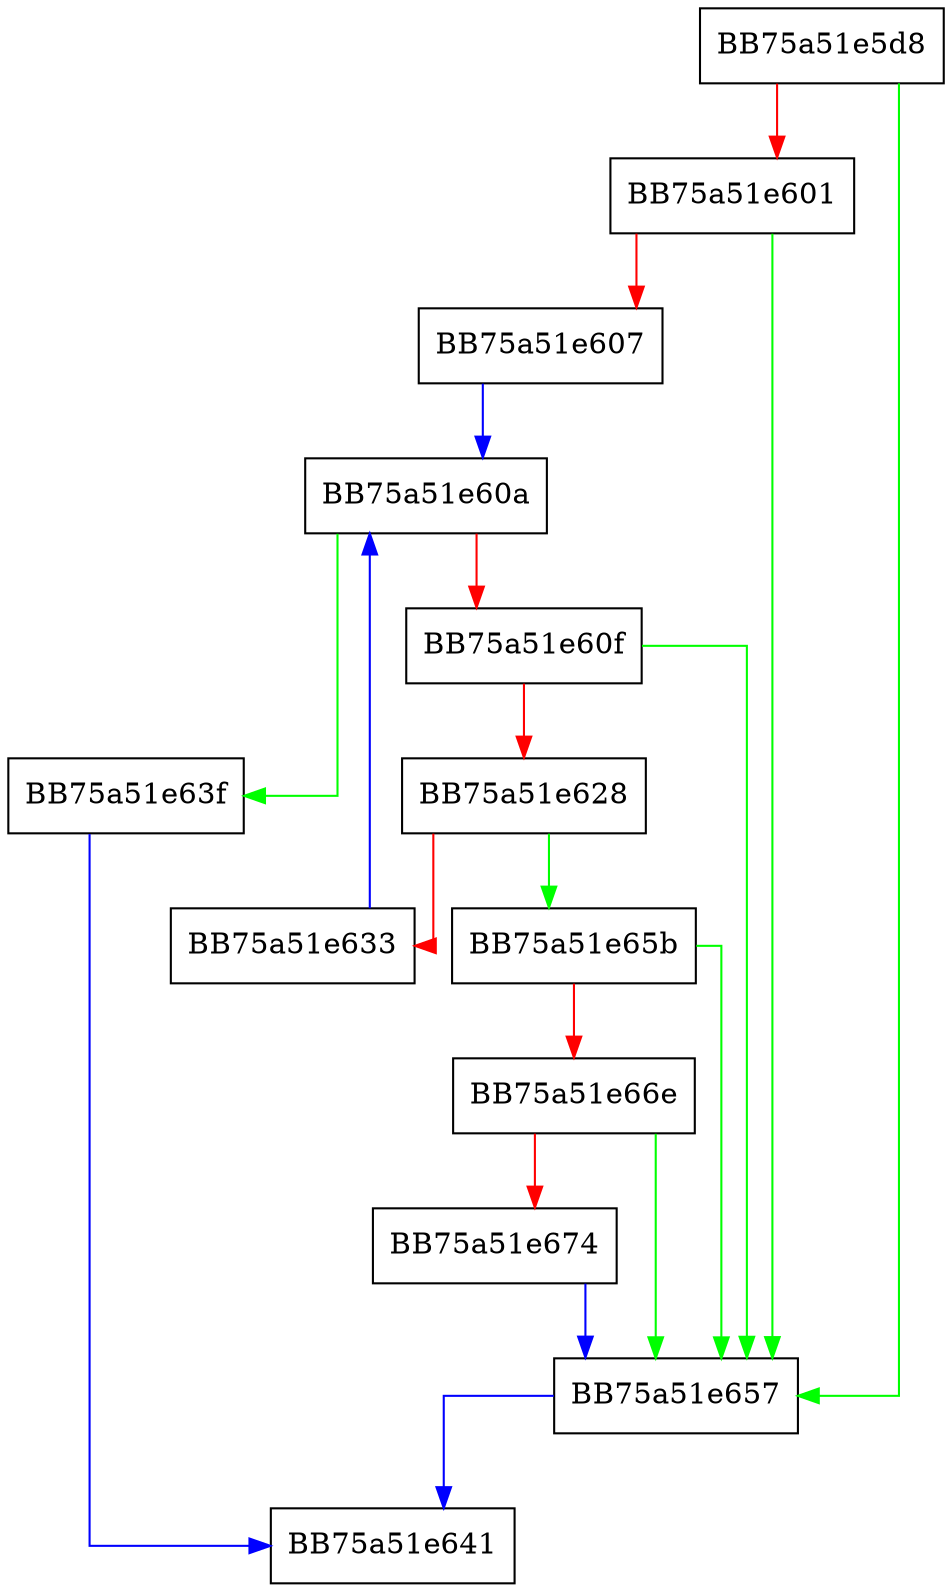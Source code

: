 digraph GetValue {
  node [shape="box"];
  graph [splines=ortho];
  BB75a51e5d8 -> BB75a51e657 [color="green"];
  BB75a51e5d8 -> BB75a51e601 [color="red"];
  BB75a51e601 -> BB75a51e657 [color="green"];
  BB75a51e601 -> BB75a51e607 [color="red"];
  BB75a51e607 -> BB75a51e60a [color="blue"];
  BB75a51e60a -> BB75a51e63f [color="green"];
  BB75a51e60a -> BB75a51e60f [color="red"];
  BB75a51e60f -> BB75a51e657 [color="green"];
  BB75a51e60f -> BB75a51e628 [color="red"];
  BB75a51e628 -> BB75a51e65b [color="green"];
  BB75a51e628 -> BB75a51e633 [color="red"];
  BB75a51e633 -> BB75a51e60a [color="blue"];
  BB75a51e63f -> BB75a51e641 [color="blue"];
  BB75a51e657 -> BB75a51e641 [color="blue"];
  BB75a51e65b -> BB75a51e657 [color="green"];
  BB75a51e65b -> BB75a51e66e [color="red"];
  BB75a51e66e -> BB75a51e657 [color="green"];
  BB75a51e66e -> BB75a51e674 [color="red"];
  BB75a51e674 -> BB75a51e657 [color="blue"];
}